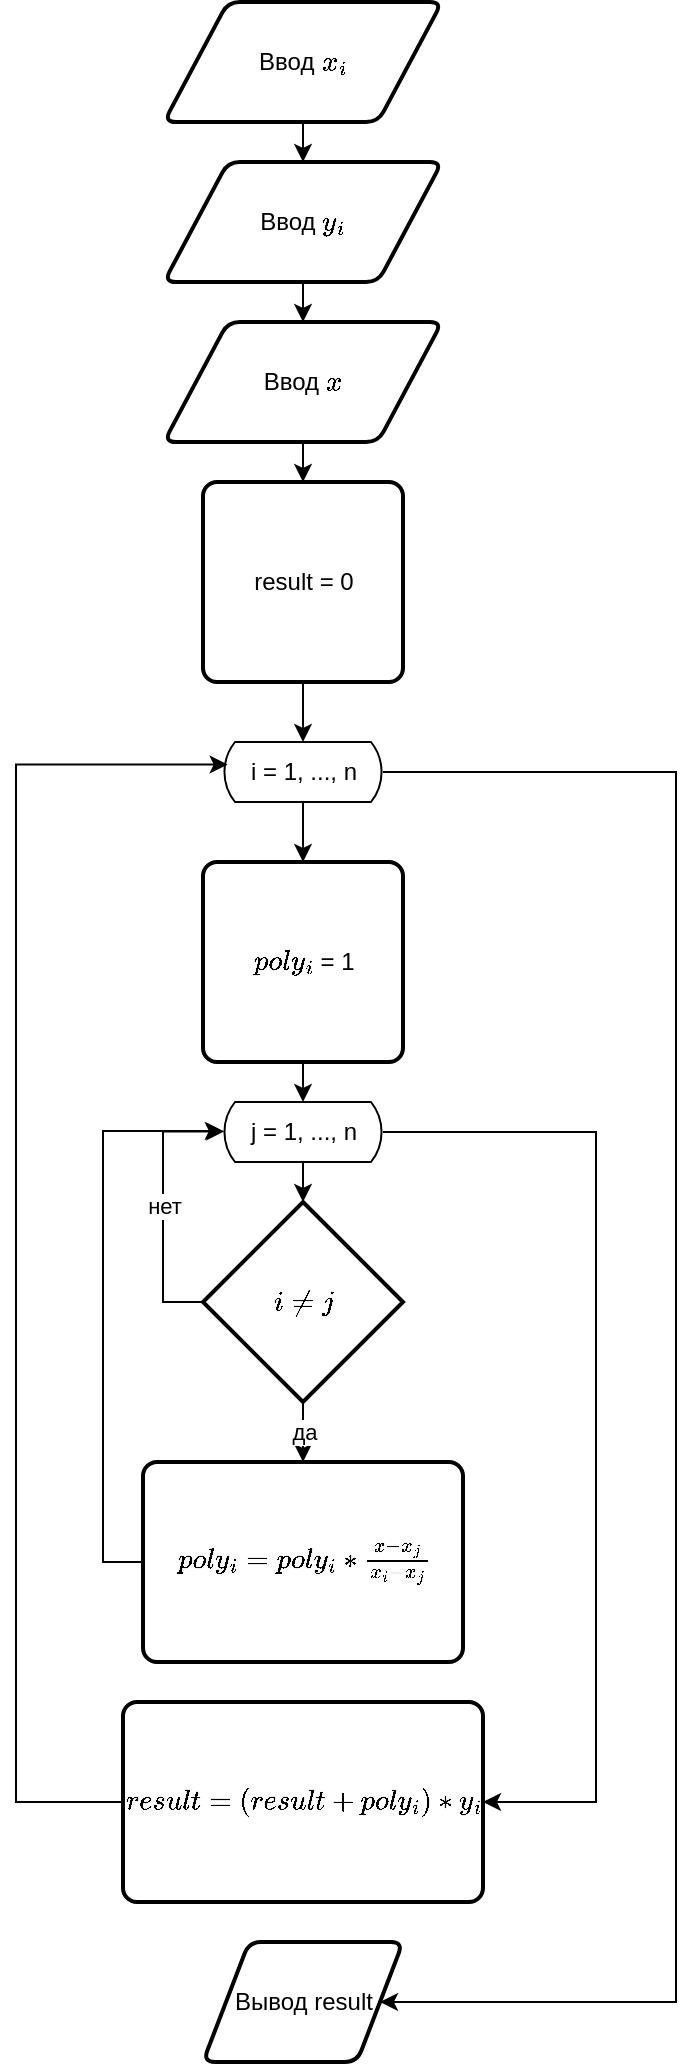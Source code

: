 <mxfile version="23.1.5" type="device">
  <diagram name="Страница — 1" id="DRuFZlhVvWeqGijWI472">
    <mxGraphModel dx="1100" dy="2063" grid="1" gridSize="10" guides="1" tooltips="1" connect="1" arrows="1" fold="1" page="1" pageScale="1" pageWidth="827" pageHeight="1169" math="1" shadow="0">
      <root>
        <mxCell id="0" />
        <mxCell id="1" parent="0" />
        <mxCell id="dBnRkrKwJgLNtQv4KnbT-42" style="edgeStyle=orthogonalEdgeStyle;rounded=0;orthogonalLoop=1;jettySize=auto;html=1;exitX=0.5;exitY=1;exitDx=0;exitDy=0;entryX=0.5;entryY=0;entryDx=0;entryDy=0;" parent="1" source="dBnRkrKwJgLNtQv4KnbT-6" target="dBnRkrKwJgLNtQv4KnbT-9" edge="1">
          <mxGeometry relative="1" as="geometry" />
        </mxCell>
        <mxCell id="dBnRkrKwJgLNtQv4KnbT-6" value="Ввод \( x_{i} \)" style="shape=parallelogram;html=1;strokeWidth=2;perimeter=parallelogramPerimeter;whiteSpace=wrap;rounded=1;arcSize=12;size=0.23;" parent="1" vertex="1">
          <mxGeometry x="364" y="-10" width="139" height="60" as="geometry" />
        </mxCell>
        <mxCell id="dBnRkrKwJgLNtQv4KnbT-43" style="edgeStyle=orthogonalEdgeStyle;rounded=0;orthogonalLoop=1;jettySize=auto;html=1;exitX=0.5;exitY=1;exitDx=0;exitDy=0;entryX=0.5;entryY=0;entryDx=0;entryDy=0;" parent="1" source="dBnRkrKwJgLNtQv4KnbT-9" target="dBnRkrKwJgLNtQv4KnbT-10" edge="1">
          <mxGeometry relative="1" as="geometry" />
        </mxCell>
        <mxCell id="dBnRkrKwJgLNtQv4KnbT-9" value="Ввод \( y_{i} \)" style="shape=parallelogram;html=1;strokeWidth=2;perimeter=parallelogramPerimeter;whiteSpace=wrap;rounded=1;arcSize=12;size=0.23;" parent="1" vertex="1">
          <mxGeometry x="364" y="70" width="139" height="60" as="geometry" />
        </mxCell>
        <mxCell id="dBnRkrKwJgLNtQv4KnbT-44" style="edgeStyle=orthogonalEdgeStyle;rounded=0;orthogonalLoop=1;jettySize=auto;html=1;exitX=0.5;exitY=1;exitDx=0;exitDy=0;entryX=0.5;entryY=0;entryDx=0;entryDy=0;" parent="1" source="dBnRkrKwJgLNtQv4KnbT-10" target="dBnRkrKwJgLNtQv4KnbT-11" edge="1">
          <mxGeometry relative="1" as="geometry" />
        </mxCell>
        <mxCell id="dBnRkrKwJgLNtQv4KnbT-10" value="Ввод \( x \)" style="shape=parallelogram;html=1;strokeWidth=2;perimeter=parallelogramPerimeter;whiteSpace=wrap;rounded=1;arcSize=12;size=0.23;" parent="1" vertex="1">
          <mxGeometry x="364" y="150" width="139" height="60" as="geometry" />
        </mxCell>
        <mxCell id="dBnRkrKwJgLNtQv4KnbT-11" value="result = 0" style="rounded=1;whiteSpace=wrap;html=1;absoluteArcSize=1;arcSize=14;strokeWidth=2;" parent="1" vertex="1">
          <mxGeometry x="383.5" y="230" width="100" height="100" as="geometry" />
        </mxCell>
        <mxCell id="dBnRkrKwJgLNtQv4KnbT-21" style="edgeStyle=orthogonalEdgeStyle;rounded=0;orthogonalLoop=1;jettySize=auto;html=1;exitX=0.5;exitY=1;exitDx=0;exitDy=0;exitPerimeter=0;entryX=0.5;entryY=0;entryDx=0;entryDy=0;" parent="1" source="dBnRkrKwJgLNtQv4KnbT-37" target="dBnRkrKwJgLNtQv4KnbT-13" edge="1">
          <mxGeometry relative="1" as="geometry">
            <mxPoint x="414.0" y="490" as="sourcePoint" />
          </mxGeometry>
        </mxCell>
        <mxCell id="dBnRkrKwJgLNtQv4KnbT-13" value="\( poly_{i} \) = 1" style="rounded=1;whiteSpace=wrap;html=1;absoluteArcSize=1;arcSize=14;strokeWidth=2;" parent="1" vertex="1">
          <mxGeometry x="383.5" y="420" width="100" height="100" as="geometry" />
        </mxCell>
        <mxCell id="dBnRkrKwJgLNtQv4KnbT-20" style="edgeStyle=orthogonalEdgeStyle;rounded=0;orthogonalLoop=1;jettySize=auto;html=1;exitX=0.5;exitY=1;exitDx=0;exitDy=0;entryX=0.5;entryY=0;entryDx=0;entryDy=0;entryPerimeter=0;" parent="1" source="dBnRkrKwJgLNtQv4KnbT-11" target="dBnRkrKwJgLNtQv4KnbT-37" edge="1">
          <mxGeometry relative="1" as="geometry">
            <mxPoint x="414.0" y="430" as="targetPoint" />
          </mxGeometry>
        </mxCell>
        <mxCell id="dBnRkrKwJgLNtQv4KnbT-22" style="edgeStyle=orthogonalEdgeStyle;rounded=0;orthogonalLoop=1;jettySize=auto;html=1;exitX=0.5;exitY=1;exitDx=0;exitDy=0;entryX=0.5;entryY=0;entryDx=0;entryDy=0;entryPerimeter=0;" parent="1" source="dBnRkrKwJgLNtQv4KnbT-13" target="dBnRkrKwJgLNtQv4KnbT-34" edge="1">
          <mxGeometry relative="1" as="geometry">
            <mxPoint x="410" y="700" as="targetPoint" />
          </mxGeometry>
        </mxCell>
        <mxCell id="dBnRkrKwJgLNtQv4KnbT-28" value="да" style="edgeStyle=orthogonalEdgeStyle;rounded=0;orthogonalLoop=1;jettySize=auto;html=1;exitX=0.5;exitY=1;exitDx=0;exitDy=0;exitPerimeter=0;entryX=0.5;entryY=0;entryDx=0;entryDy=0;" parent="1" source="dBnRkrKwJgLNtQv4KnbT-23" target="dBnRkrKwJgLNtQv4KnbT-26" edge="1">
          <mxGeometry relative="1" as="geometry" />
        </mxCell>
        <mxCell id="dBnRkrKwJgLNtQv4KnbT-23" value="\( i \neq j \)" style="strokeWidth=2;html=1;shape=mxgraph.flowchart.decision;whiteSpace=wrap;" parent="1" vertex="1">
          <mxGeometry x="383.5" y="590" width="100" height="100" as="geometry" />
        </mxCell>
        <mxCell id="dBnRkrKwJgLNtQv4KnbT-26" value="\( poly_{i} = poly_{i} * \frac{x-x_{j}}{x_{i}-x_{j}} \)" style="rounded=1;whiteSpace=wrap;html=1;absoluteArcSize=1;arcSize=14;strokeWidth=2;" parent="1" vertex="1">
          <mxGeometry x="353.5" y="720" width="160" height="100" as="geometry" />
        </mxCell>
        <mxCell id="dBnRkrKwJgLNtQv4KnbT-32" value="\( result = (result+poly_{i})*y_{i} \)" style="rounded=1;whiteSpace=wrap;html=1;absoluteArcSize=1;arcSize=14;strokeWidth=2;" parent="1" vertex="1">
          <mxGeometry x="343.5" y="840" width="180" height="100" as="geometry" />
        </mxCell>
        <mxCell id="dBnRkrKwJgLNtQv4KnbT-36" style="edgeStyle=orthogonalEdgeStyle;rounded=0;orthogonalLoop=1;jettySize=auto;html=1;entryX=1;entryY=0.5;entryDx=0;entryDy=0;" parent="1" source="dBnRkrKwJgLNtQv4KnbT-34" target="dBnRkrKwJgLNtQv4KnbT-32" edge="1">
          <mxGeometry relative="1" as="geometry">
            <Array as="points">
              <mxPoint x="580" y="555" />
              <mxPoint x="580" y="890" />
            </Array>
          </mxGeometry>
        </mxCell>
        <mxCell id="dBnRkrKwJgLNtQv4KnbT-34" value="j = 1, ..., n" style="html=1;dashed=0;whiteSpace=wrap;shape=mxgraph.dfd.loop" parent="1" vertex="1">
          <mxGeometry x="393.5" y="540" width="80" height="30" as="geometry" />
        </mxCell>
        <mxCell id="dBnRkrKwJgLNtQv4KnbT-41" style="edgeStyle=orthogonalEdgeStyle;rounded=0;orthogonalLoop=1;jettySize=auto;html=1;entryX=1;entryY=0.5;entryDx=0;entryDy=0;" parent="1" source="dBnRkrKwJgLNtQv4KnbT-37" target="dBnRkrKwJgLNtQv4KnbT-40" edge="1">
          <mxGeometry relative="1" as="geometry">
            <Array as="points">
              <mxPoint x="620" y="375" />
              <mxPoint x="620" y="990" />
            </Array>
          </mxGeometry>
        </mxCell>
        <mxCell id="dBnRkrKwJgLNtQv4KnbT-37" value="i = 1, ..., n" style="html=1;dashed=0;whiteSpace=wrap;shape=mxgraph.dfd.loop" parent="1" vertex="1">
          <mxGeometry x="393.5" y="360" width="80" height="30" as="geometry" />
        </mxCell>
        <mxCell id="dBnRkrKwJgLNtQv4KnbT-38" style="edgeStyle=orthogonalEdgeStyle;rounded=0;orthogonalLoop=1;jettySize=auto;html=1;exitX=0;exitY=0.5;exitDx=0;exitDy=0;entryX=0.029;entryY=0.375;entryDx=0;entryDy=0;entryPerimeter=0;" parent="1" source="dBnRkrKwJgLNtQv4KnbT-32" target="dBnRkrKwJgLNtQv4KnbT-37" edge="1">
          <mxGeometry relative="1" as="geometry">
            <Array as="points">
              <mxPoint x="290" y="890" />
              <mxPoint x="290" y="371" />
            </Array>
          </mxGeometry>
        </mxCell>
        <mxCell id="dBnRkrKwJgLNtQv4KnbT-40" value="Вывод result" style="shape=parallelogram;html=1;strokeWidth=2;perimeter=parallelogramPerimeter;whiteSpace=wrap;rounded=1;arcSize=12;size=0.23;" parent="1" vertex="1">
          <mxGeometry x="383.5" y="960" width="100" height="60" as="geometry" />
        </mxCell>
        <mxCell id="dBnRkrKwJgLNtQv4KnbT-45" style="edgeStyle=orthogonalEdgeStyle;rounded=0;orthogonalLoop=1;jettySize=auto;html=1;exitX=0.5;exitY=1;exitDx=0;exitDy=0;exitPerimeter=0;entryX=0.5;entryY=0;entryDx=0;entryDy=0;entryPerimeter=0;" parent="1" source="dBnRkrKwJgLNtQv4KnbT-34" target="dBnRkrKwJgLNtQv4KnbT-23" edge="1">
          <mxGeometry relative="1" as="geometry" />
        </mxCell>
        <mxCell id="dBnRkrKwJgLNtQv4KnbT-46" value="нет" style="edgeStyle=orthogonalEdgeStyle;rounded=0;orthogonalLoop=1;jettySize=auto;html=1;exitX=0;exitY=0.5;exitDx=0;exitDy=0;exitPerimeter=0;entryX=0.008;entryY=0.49;entryDx=0;entryDy=0;entryPerimeter=0;" parent="1" source="dBnRkrKwJgLNtQv4KnbT-23" target="dBnRkrKwJgLNtQv4KnbT-34" edge="1">
          <mxGeometry relative="1" as="geometry" />
        </mxCell>
        <mxCell id="dBnRkrKwJgLNtQv4KnbT-47" style="edgeStyle=orthogonalEdgeStyle;rounded=0;orthogonalLoop=1;jettySize=auto;html=1;exitX=0;exitY=0.5;exitDx=0;exitDy=0;entryX=-0.001;entryY=0.483;entryDx=0;entryDy=0;entryPerimeter=0;" parent="1" source="dBnRkrKwJgLNtQv4KnbT-26" target="dBnRkrKwJgLNtQv4KnbT-34" edge="1">
          <mxGeometry relative="1" as="geometry" />
        </mxCell>
      </root>
    </mxGraphModel>
  </diagram>
</mxfile>
